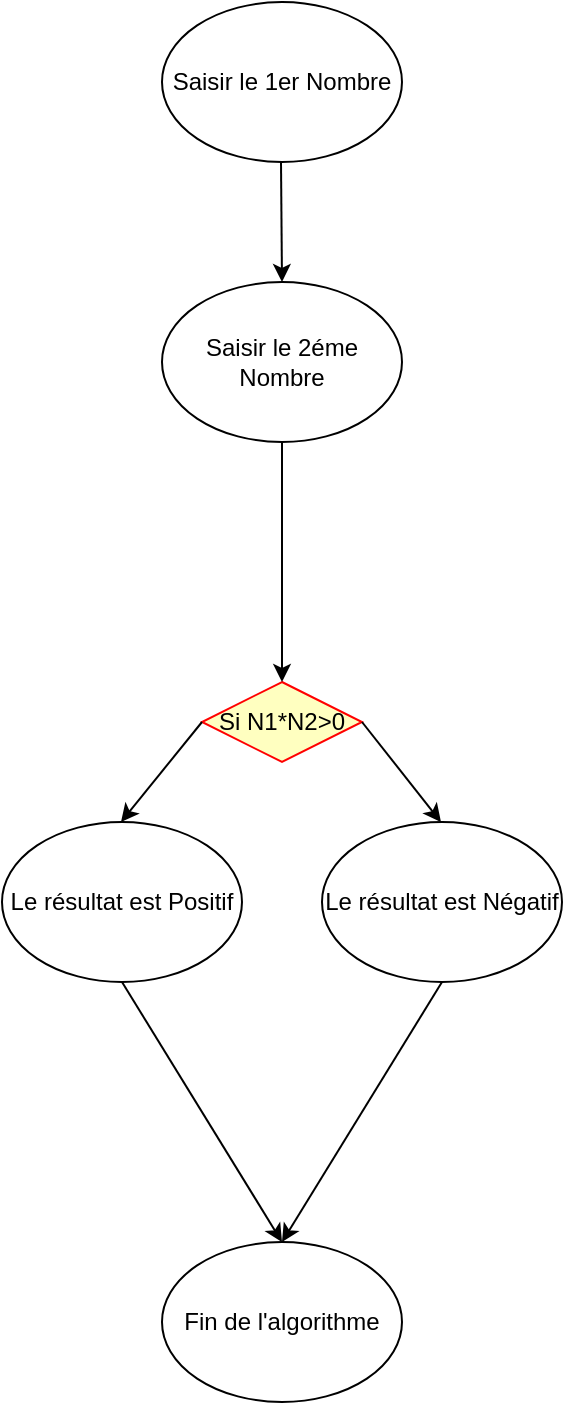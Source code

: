 <mxfile version="22.1.2" type="device">
  <diagram name="Page-1" id="tE52gEEe1hTiOTre7X6w">
    <mxGraphModel dx="1098" dy="1997" grid="1" gridSize="10" guides="1" tooltips="1" connect="1" arrows="1" fold="1" page="1" pageScale="1" pageWidth="827" pageHeight="1169" math="0" shadow="0">
      <root>
        <mxCell id="0" />
        <mxCell id="1" parent="0" />
        <mxCell id="4Xtzo8XD4GqCCbiUdCga-1" value="Saisir le 1er Nombre" style="ellipse;whiteSpace=wrap;html=1;" vertex="1" parent="1">
          <mxGeometry x="340" y="-1100" width="120" height="80" as="geometry" />
        </mxCell>
        <mxCell id="4Xtzo8XD4GqCCbiUdCga-2" value="" style="endArrow=classic;html=1;rounded=0;" edge="1" parent="1">
          <mxGeometry width="50" height="50" relative="1" as="geometry">
            <mxPoint x="399.5" y="-1020" as="sourcePoint" />
            <mxPoint x="400" y="-960" as="targetPoint" />
          </mxGeometry>
        </mxCell>
        <mxCell id="4Xtzo8XD4GqCCbiUdCga-3" value="Saisir le 2éme Nombre" style="ellipse;whiteSpace=wrap;html=1;" vertex="1" parent="1">
          <mxGeometry x="340" y="-960" width="120" height="80" as="geometry" />
        </mxCell>
        <mxCell id="4Xtzo8XD4GqCCbiUdCga-11" value="Si N1*N2&amp;gt;0" style="rhombus;whiteSpace=wrap;html=1;fontColor=#000000;fillColor=#ffffc0;strokeColor=#ff0000;" vertex="1" parent="1">
          <mxGeometry x="360" y="-760" width="80" height="40" as="geometry" />
        </mxCell>
        <mxCell id="4Xtzo8XD4GqCCbiUdCga-18" value="" style="endArrow=classic;html=1;rounded=0;" edge="1" parent="1">
          <mxGeometry width="50" height="50" relative="1" as="geometry">
            <mxPoint x="400" y="-880" as="sourcePoint" />
            <mxPoint x="400" y="-760" as="targetPoint" />
            <Array as="points">
              <mxPoint x="400" y="-840" />
              <mxPoint x="400" y="-760" />
            </Array>
          </mxGeometry>
        </mxCell>
        <mxCell id="4Xtzo8XD4GqCCbiUdCga-20" value="" style="endArrow=classic;html=1;rounded=0;exitX=0;exitY=0.5;exitDx=0;exitDy=0;" edge="1" parent="1" source="4Xtzo8XD4GqCCbiUdCga-11">
          <mxGeometry width="50" height="50" relative="1" as="geometry">
            <mxPoint x="319.5" y="-740" as="sourcePoint" />
            <mxPoint x="319.5" y="-690" as="targetPoint" />
          </mxGeometry>
        </mxCell>
        <mxCell id="4Xtzo8XD4GqCCbiUdCga-21" value="" style="endArrow=classic;html=1;rounded=0;exitX=1;exitY=0.5;exitDx=0;exitDy=0;" edge="1" parent="1" source="4Xtzo8XD4GqCCbiUdCga-11">
          <mxGeometry width="50" height="50" relative="1" as="geometry">
            <mxPoint x="479.5" y="-740" as="sourcePoint" />
            <mxPoint x="479.5" y="-690" as="targetPoint" />
          </mxGeometry>
        </mxCell>
        <mxCell id="4Xtzo8XD4GqCCbiUdCga-22" value="Le résultat est Négatif" style="ellipse;whiteSpace=wrap;html=1;" vertex="1" parent="1">
          <mxGeometry x="420" y="-690" width="120" height="80" as="geometry" />
        </mxCell>
        <mxCell id="4Xtzo8XD4GqCCbiUdCga-23" value="Le résultat est Positif" style="ellipse;whiteSpace=wrap;html=1;" vertex="1" parent="1">
          <mxGeometry x="260" y="-690" width="120" height="80" as="geometry" />
        </mxCell>
        <mxCell id="4Xtzo8XD4GqCCbiUdCga-24" value="" style="endArrow=classic;html=1;rounded=0;exitX=0.5;exitY=1;exitDx=0;exitDy=0;" edge="1" parent="1" source="4Xtzo8XD4GqCCbiUdCga-23">
          <mxGeometry width="50" height="50" relative="1" as="geometry">
            <mxPoint x="320" y="-520" as="sourcePoint" />
            <mxPoint x="400" y="-480" as="targetPoint" />
          </mxGeometry>
        </mxCell>
        <mxCell id="4Xtzo8XD4GqCCbiUdCga-25" value="" style="endArrow=classic;html=1;rounded=0;exitX=0.5;exitY=1;exitDx=0;exitDy=0;" edge="1" parent="1" source="4Xtzo8XD4GqCCbiUdCga-22">
          <mxGeometry width="50" height="50" relative="1" as="geometry">
            <mxPoint x="480" y="-520" as="sourcePoint" />
            <mxPoint x="400" y="-480" as="targetPoint" />
          </mxGeometry>
        </mxCell>
        <mxCell id="4Xtzo8XD4GqCCbiUdCga-26" value="Fin de l&#39;algorithme" style="ellipse;whiteSpace=wrap;html=1;" vertex="1" parent="1">
          <mxGeometry x="340" y="-480" width="120" height="80" as="geometry" />
        </mxCell>
      </root>
    </mxGraphModel>
  </diagram>
</mxfile>
